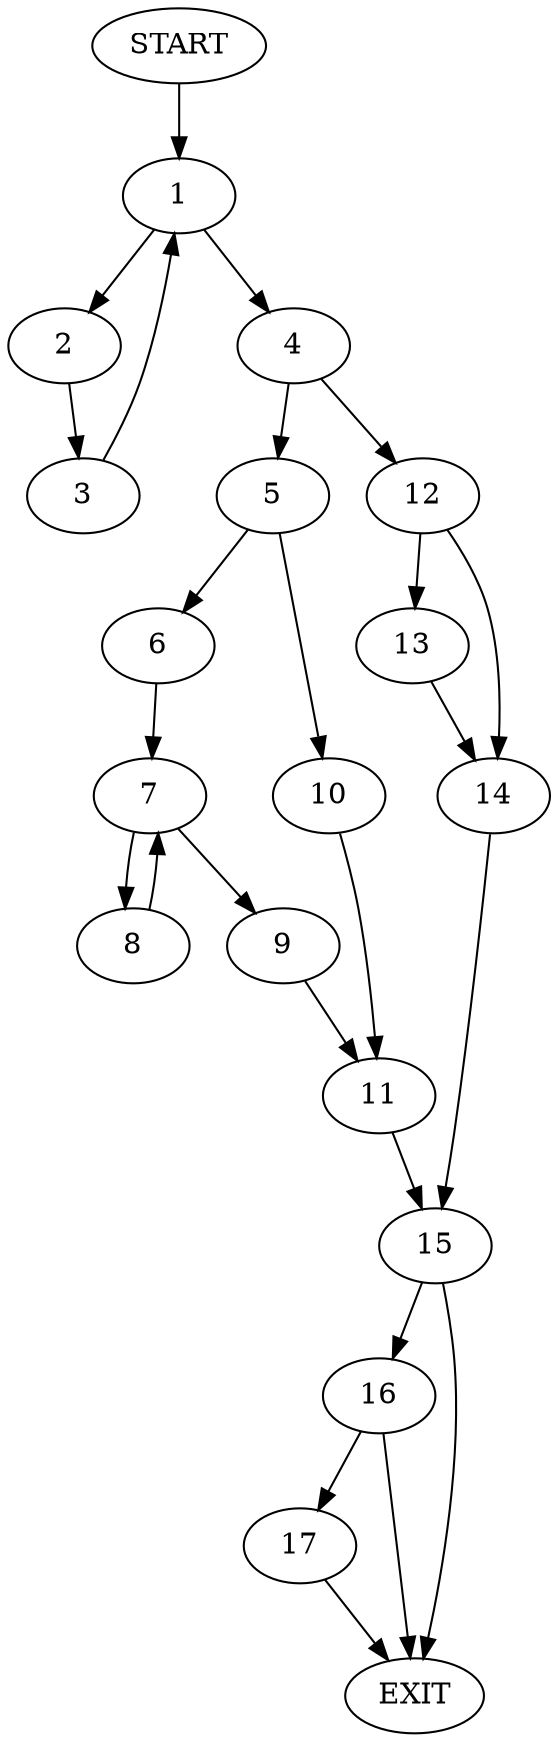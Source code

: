 digraph { 
0 [label="START"];
1;
2;
3;
4;
5;
6;
7;
8;
9;
10;
11;
12;
13;
14;
15;
16;
17;
18[label="EXIT"];
0 -> 1;
1 -> 2;
1 -> 4;
2 -> 3;
3 -> 1;
4 -> 5;
4 -> 12;
5 -> 6;
5 -> 10;
6 -> 7;
7 -> 8;
7 -> 9;
8 -> 7;
9 -> 11;
10 -> 11;
11 -> 15;
12 -> 13;
12 -> 14;
13 -> 14;
14 -> 15;
15 -> 16;
15 -> 18;
16 -> 18;
16 -> 17;
17 -> 18;
}